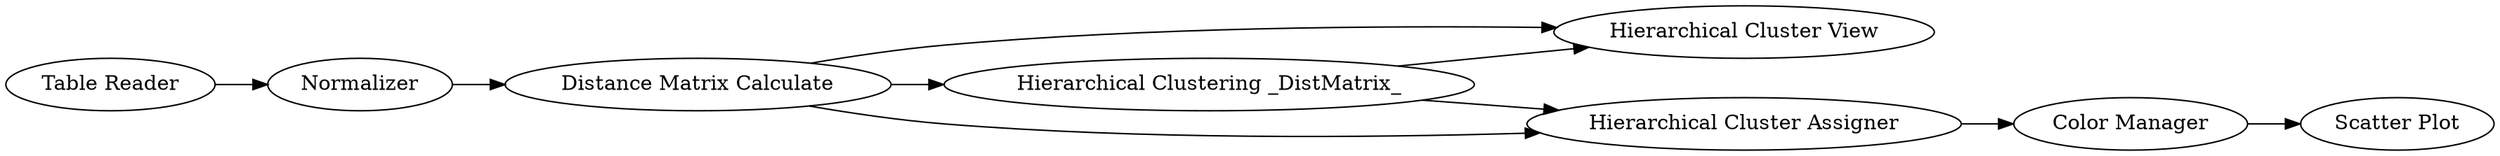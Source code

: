 digraph {
	45 -> 44
	22 -> 40
	12 -> 23
	23 -> 40
	16 -> 45
	43 -> 12
	22 -> 16
	23 -> 16
	23 -> 22
	16 [label="Hierarchical Cluster Assigner"]
	43 [label="Table Reader"]
	44 [label="Scatter Plot"]
	22 [label="Hierarchical Clustering _DistMatrix_"]
	45 [label="Color Manager"]
	23 [label="Distance Matrix Calculate"]
	40 [label="Hierarchical Cluster View"]
	12 [label=Normalizer]
	rankdir=LR
}
